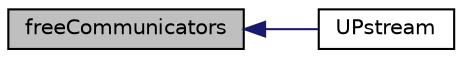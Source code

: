digraph "freeCommunicators"
{
  bgcolor="transparent";
  edge [fontname="Helvetica",fontsize="10",labelfontname="Helvetica",labelfontsize="10"];
  node [fontname="Helvetica",fontsize="10",shape=record];
  rankdir="LR";
  Node179 [label="freeCommunicators",height=0.2,width=0.4,color="black", fillcolor="grey75", style="filled", fontcolor="black"];
  Node179 -> Node180 [dir="back",color="midnightblue",fontsize="10",style="solid",fontname="Helvetica"];
  Node180 [label="UPstream",height=0.2,width=0.4,color="black",URL="$a27377.html#a47ca3cebb1145f967f56f63a7fac7f0c",tooltip="Construct given optional buffer size. "];
}
